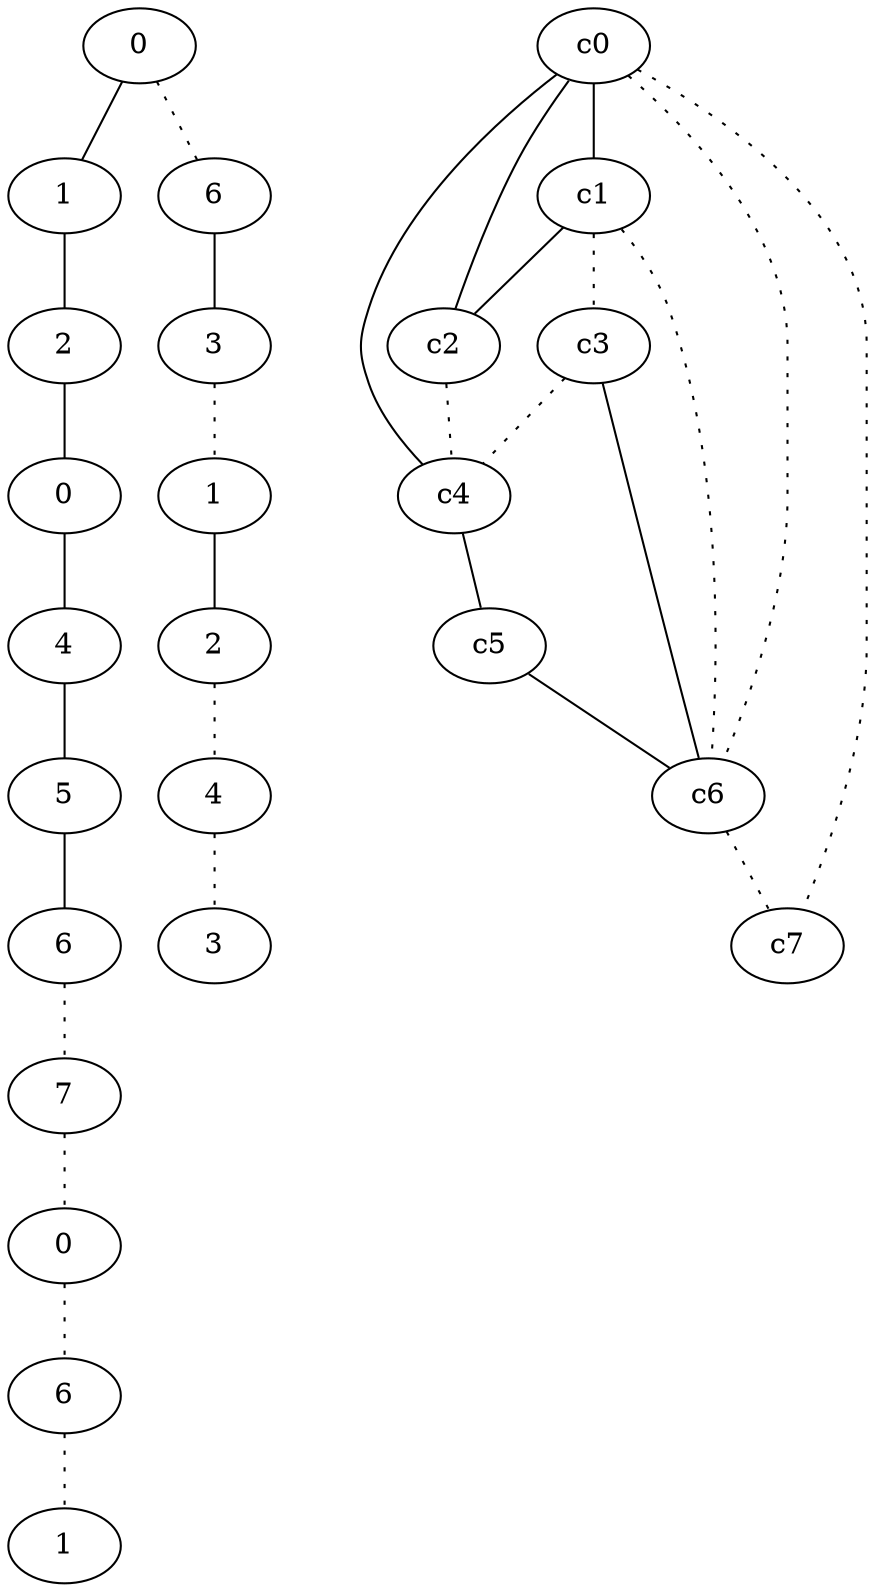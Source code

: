graph {
a0[label=0];
a1[label=1];
a2[label=2];
a3[label=0];
a4[label=4];
a5[label=5];
a6[label=6];
a7[label=7];
a8[label=0];
a9[label=6];
a10[label=1];
a11[label=6];
a12[label=3];
a13[label=1];
a14[label=2];
a15[label=4];
a16[label=3];
a0 -- a1;
a0 -- a11 [style=dotted];
a1 -- a2;
a2 -- a3;
a3 -- a4;
a4 -- a5;
a5 -- a6;
a6 -- a7 [style=dotted];
a7 -- a8 [style=dotted];
a8 -- a9 [style=dotted];
a9 -- a10 [style=dotted];
a11 -- a12;
a12 -- a13 [style=dotted];
a13 -- a14;
a14 -- a15 [style=dotted];
a15 -- a16 [style=dotted];
c0 -- c1;
c0 -- c2;
c0 -- c4;
c0 -- c6 [style=dotted];
c0 -- c7 [style=dotted];
c1 -- c2;
c1 -- c3 [style=dotted];
c1 -- c6 [style=dotted];
c2 -- c4 [style=dotted];
c3 -- c4 [style=dotted];
c3 -- c6;
c4 -- c5;
c5 -- c6;
c6 -- c7 [style=dotted];
}

